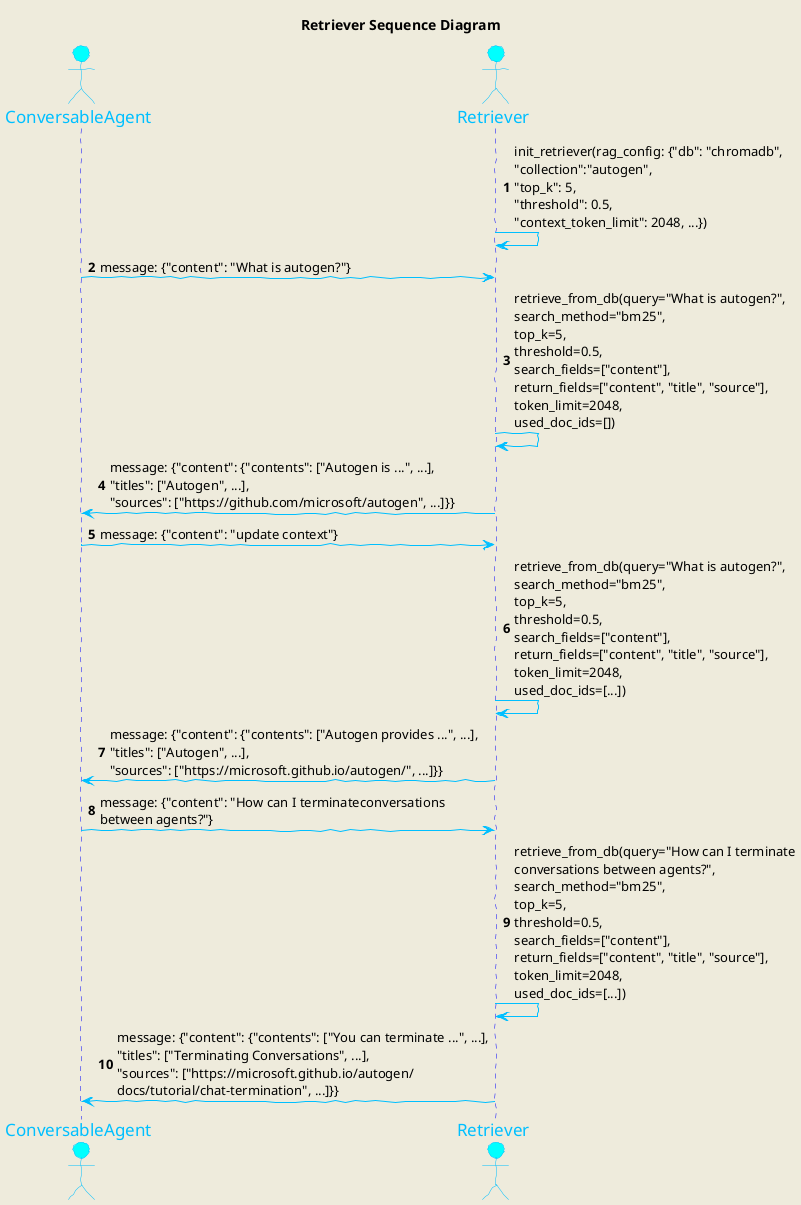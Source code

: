@startuml
skinparam Handwritten true
skinparam BackgroundColor #EEEBDC

skinparam sequence {
    ArrowColor DeepSkyBlue
    ActorBorderColor DeepSkyBlue
    LifeLineBorderColor blue
    LifeLineBackgroundColor #A9DCDF

    ParticipantBorderColor DeepSkyBlue
    ParticipantBackgroundColor DodgerBlue
    ParticipantFontName Impact
    ParticipantFontSize 17
    ParticipantFontColor #A9DCDF

    ActorBackgroundColor aqua
    ActorFontColor DeepSkyBlue
    ActorFontSize 17
    ActorFontName Aapex
}

title Retriever Sequence Diagram

autonumber

actor ConversableAgent
actor Retriever

Retriever -> Retriever: init_retriever(rag_config: {"db": "chromadb",\n"collection":"autogen",\n"top_k": 5,\n"threshold": 0.5,\n"context_token_limit": 2048, ...})
ConversableAgent -> Retriever: message: {"content": "What is autogen?"}
Retriever -> Retriever: retrieve_from_db(query="What is autogen?",\nsearch_method="bm25",\ntop_k=5,\nthreshold=0.5,\nsearch_fields=["content"],\nreturn_fields=["content", "title", "source"],\ntoken_limit=2048,\nused_doc_ids=[])
Retriever -> ConversableAgent: message: {"content": {"contents": ["Autogen is ...", ...],\n"titles": ["Autogen", ...],\n"sources": ["https://github.com/microsoft/autogen", ...]}}
ConversableAgent -> Retriever: message: {"content": "update context"}
Retriever -> Retriever: retrieve_from_db(query="What is autogen?",\nsearch_method="bm25",\ntop_k=5,\nthreshold=0.5,\nsearch_fields=["content"],\nreturn_fields=["content", "title", "source"],\ntoken_limit=2048,\nused_doc_ids=[...])
Retriever -> ConversableAgent: message: {"content": {"contents": ["Autogen provides ...", ...],\n"titles": ["Autogen", ...],\n"sources": ["https://microsoft.github.io/autogen/", ...]}}
ConversableAgent -> Retriever: message: {"content": "How can I terminateconversations\nbetween agents?"}
Retriever -> Retriever: retrieve_from_db(query="How can I terminate\nconversations between agents?",\nsearch_method="bm25",\ntop_k=5,\nthreshold=0.5,\nsearch_fields=["content"],\nreturn_fields=["content", "title", "source"],\ntoken_limit=2048,\nused_doc_ids=[...])
Retriever -> ConversableAgent: message: {"content": {"contents": ["You can terminate ...", ...],\n"titles": ["Terminating Conversations", ...],\n"sources": ["https://microsoft.github.io/autogen/\ndocs/tutorial/chat-termination", ...]}}
@enduml
